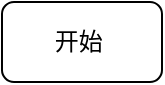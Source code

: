 <mxfile version="20.6.2" type="github">
  <diagram id="qqj5SGeIcp3CO3WpwL2j" name="第 1 页">
    <mxGraphModel dx="1625" dy="797" grid="1" gridSize="10" guides="1" tooltips="1" connect="1" arrows="1" fold="1" page="1" pageScale="1" pageWidth="827" pageHeight="1169" math="0" shadow="0">
      <root>
        <mxCell id="0" />
        <mxCell id="1" parent="0" />
        <mxCell id="T0Joc_rf6QLan3yxdYTv-1" value="开始&amp;nbsp;" style="rounded=1;whiteSpace=wrap;html=1;" vertex="1" parent="1">
          <mxGeometry x="80" y="40" width="80" height="40" as="geometry" />
        </mxCell>
      </root>
    </mxGraphModel>
  </diagram>
</mxfile>
